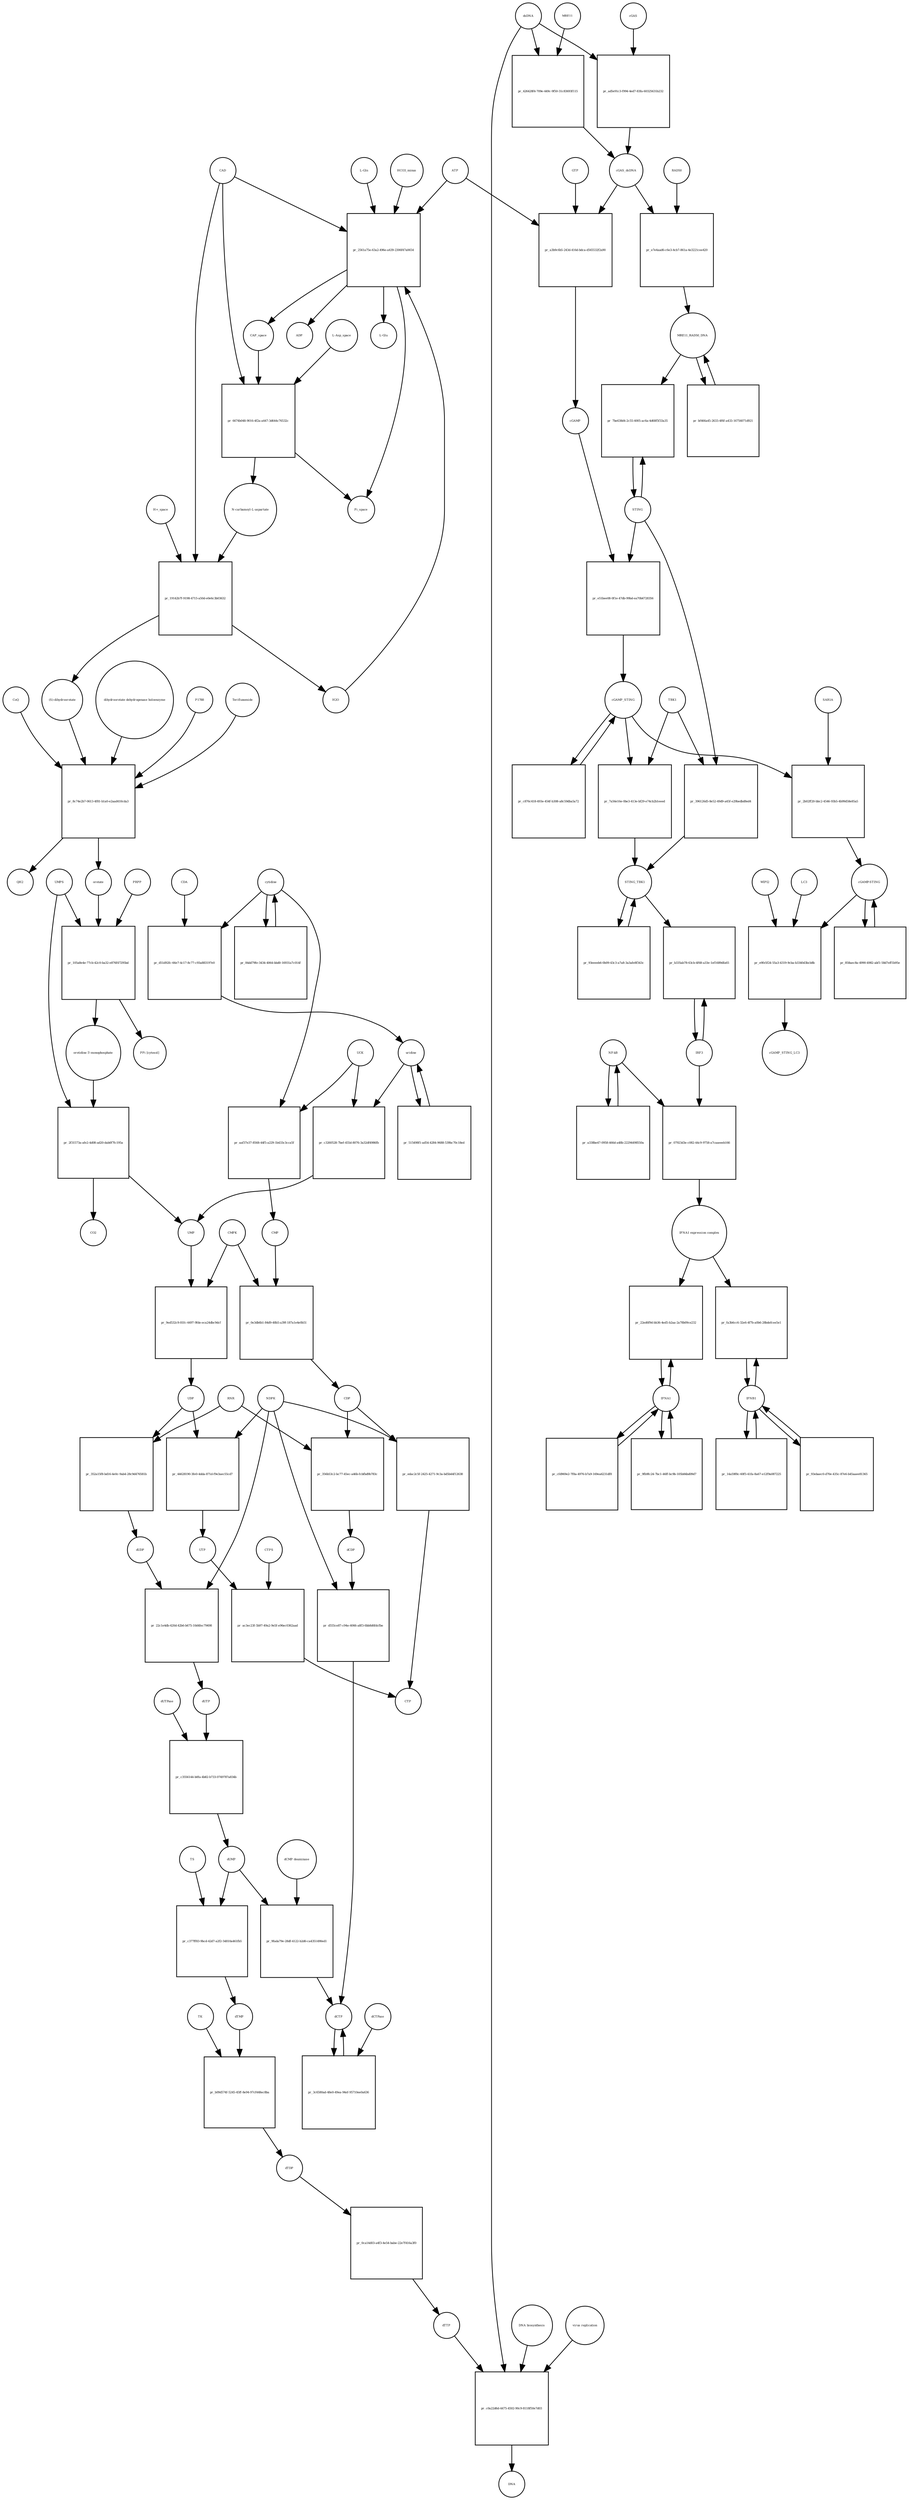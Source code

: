 strict digraph  {
"L-Gln" [annotation="", bipartite=0, cls="simple chemical", fontsize=4, label="L-Gln", shape=circle];
"pr_2561a75e-63a2-496e-a439-2306f47a0654" [annotation="", bipartite=1, cls=process, fontsize=4, label="pr_2561a75e-63a2-496e-a439-2306f47a0654", shape=square];
CAP_space [annotation="", bipartite=0, cls="simple chemical", fontsize=4, label=CAP_space, shape=circle];
CAD [annotation="", bipartite=0, cls=macromolecule, fontsize=4, label=CAD, shape=circle];
HCO3_minus [annotation="", bipartite=0, cls="simple chemical", fontsize=4, label=HCO3_minus, shape=circle];
H2O [annotation="", bipartite=0, cls="simple chemical", fontsize=4, label=H2O, shape=circle];
ATP [annotation="", bipartite=0, cls="simple chemical", fontsize=4, label=ATP, shape=circle];
"L-Glu" [annotation="", bipartite=0, cls="simple chemical", fontsize=4, label="L-Glu", shape=circle];
ADP [annotation="", bipartite=0, cls="simple chemical", fontsize=4, label=ADP, shape=circle];
Pi_space [annotation="", bipartite=0, cls="simple chemical", fontsize=4, label=Pi_space, shape=circle];
cytidine [annotation="", bipartite=0, cls="simple chemical", fontsize=4, label=cytidine, shape=circle];
"pr_d51d92fc-66e7-4c17-8c77-c93a883197e0" [annotation="", bipartite=1, cls=process, fontsize=4, label="pr_d51d92fc-66e7-4c17-8c77-c93a883197e0", shape=square];
uridine [annotation="", bipartite=0, cls="simple chemical", fontsize=4, label=uridine, shape=circle];
CDA [annotation="", bipartite=0, cls=macromolecule, fontsize=4, label=CDA, shape=circle];
"pr_c3260528-7bef-455d-8076-3a32df4986fb" [annotation="", bipartite=1, cls=process, fontsize=4, label="pr_c3260528-7bef-455d-8076-3a32df4986fb", shape=square];
UMP [annotation="", bipartite=0, cls="simple chemical", fontsize=4, label=UMP, shape=circle];
UCK [annotation="", bipartite=0, cls=macromolecule, fontsize=4, label=UCK, shape=circle];
"pr_aaf37e37-8568-44f5-a229-1b433c3cca5f" [annotation="", bipartite=1, cls=process, fontsize=4, label="pr_aaf37e37-8568-44f5-a229-1b433c3cca5f", shape=square];
CMP [annotation="", bipartite=0, cls="simple chemical", fontsize=4, label=CMP, shape=circle];
"pr_515498f1-ad54-4284-9688-539bc70c18ed" [annotation="", bipartite=1, cls=process, fontsize=4, label="pr_515498f1-ad54-4284-9688-539bc70c18ed", shape=square];
"pr_84dd79fe-3434-4064-bbd0-16931a7c014f" [annotation="", bipartite=1, cls=process, fontsize=4, label="pr_84dd79fe-3434-4064-bbd0-16931a7c014f", shape=square];
"pr_9ed532c9-81fc-4497-9fde-eca24dbc9dcf" [annotation="", bipartite=1, cls=process, fontsize=4, label="pr_9ed532c9-81fc-4497-9fde-eca24dbc9dcf", shape=square];
UDP [annotation="", bipartite=0, cls="simple chemical", fontsize=4, label=UDP, shape=circle];
CMPK [annotation="", bipartite=0, cls=macromolecule, fontsize=4, label=CMPK, shape=circle];
"pr_0e3db6b1-84d9-48b5-a39f-187a1e4e0b51" [annotation="", bipartite=1, cls=process, fontsize=4, label="pr_0e3db6b1-84d9-48b5-a39f-187a1e4e0b51", shape=square];
CDP [annotation="", bipartite=0, cls="simple chemical", fontsize=4, label=CDP, shape=circle];
"pr_44628190-3fe0-4dda-871d-f9e3aec55cd7" [annotation="", bipartite=1, cls=process, fontsize=4, label="pr_44628190-3fe0-4dda-871d-f9e3aec55cd7", shape=square];
UTP [annotation="", bipartite=0, cls="simple chemical", fontsize=4, label=UTP, shape=circle];
NDPK [annotation="", bipartite=0, cls=macromolecule, fontsize=4, label=NDPK, shape=circle];
"pr_edac2c5f-2425-4271-9c3a-bd5b44f12638" [annotation="", bipartite=1, cls=process, fontsize=4, label="pr_edac2c5f-2425-4271-9c3a-bd5b44f12638", shape=square];
CTP [annotation="", bipartite=0, cls="simple chemical", fontsize=4, label=CTP, shape=circle];
"pr_ac3ec23f-5b97-49a2-9e5f-e96ec0362aad" [annotation="", bipartite=1, cls=process, fontsize=4, label="pr_ac3ec23f-5b97-49a2-9e5f-e96ec0362aad", shape=square];
CTPS [annotation="", bipartite=0, cls=macromolecule, fontsize=4, label=CTPS, shape=circle];
"pr_352a15f8-bd16-4e0c-9ab4-28c9d476581b" [annotation="", bipartite=1, cls=process, fontsize=4, label="pr_352a15f8-bd16-4e0c-9ab4-28c9d476581b", shape=square];
dUDP [annotation="", bipartite=0, cls="simple chemical", fontsize=4, label=dUDP, shape=circle];
RNR [annotation="", bipartite=0, cls=macromolecule, fontsize=4, label=RNR, shape=circle];
"pr_22c1e4db-420d-42b6-b675-10d4fec79498" [annotation="", bipartite=1, cls=process, fontsize=4, label="pr_22c1e4db-420d-42b6-b675-10d4fec79498", shape=square];
dUTP [annotation="", bipartite=0, cls="simple chemical", fontsize=4, label=dUTP, shape=circle];
dCDP [annotation="", bipartite=0, cls="simple chemical", fontsize=4, label=dCDP, shape=circle];
"pr_d555ce87-c94e-4066-a8f3-6bb8d6fdcfbe" [annotation="", bipartite=1, cls=process, fontsize=4, label="pr_d555ce87-c94e-4066-a8f3-6bb8d6fdcfbe", shape=square];
dCTP [annotation="", bipartite=0, cls="simple chemical", fontsize=4, label=dCTP, shape=circle];
"pr_356b53c2-bc77-45ec-a46b-fcbfbd9b783c" [annotation="", bipartite=1, cls=process, fontsize=4, label="pr_356b53c2-bc77-45ec-a46b-fcbfbd9b783c", shape=square];
"pr_c3556144-b0fa-4b82-b733-0749787a834b" [annotation="", bipartite=1, cls=process, fontsize=4, label="pr_c3556144-b0fa-4b82-b733-0749787a834b", shape=square];
dUMP [annotation="", bipartite=0, cls="simple chemical", fontsize=4, label=dUMP, shape=circle];
dUTPase [annotation="", bipartite=0, cls=macromolecule, fontsize=4, label=dUTPase, shape=circle];
"pr_3c6580ad-48e0-49ea-94ef-95710ee0a636" [annotation="", bipartite=1, cls=process, fontsize=4, label="pr_3c6580ad-48e0-49ea-94ef-95710ee0a636", shape=square];
dCTPase [annotation="", bipartite=0, cls=macromolecule, fontsize=4, label=dCTPase, shape=circle];
"pr_9fada79e-28df-4122-b2d6-ca4351490ed1" [annotation="", bipartite=1, cls=process, fontsize=4, label="pr_9fada79e-28df-4122-b2d6-ca4351490ed1", shape=square];
"dCMP deaminase" [annotation="", bipartite=0, cls=macromolecule, fontsize=4, label="dCMP deaminase", shape=circle];
"pr_c377ff83-9bcd-42d7-a2f2-54810a461fb5" [annotation="", bipartite=1, cls=process, fontsize=4, label="pr_c377ff83-9bcd-42d7-a2f2-54810a461fb5", shape=square];
dTMP [annotation="", bipartite=0, cls="simple chemical", fontsize=4, label=dTMP, shape=circle];
TS [annotation="", bipartite=0, cls=macromolecule, fontsize=4, label=TS, shape=circle];
"pr_b09d574f-5245-45ff-8e94-97cf448ec8ba" [annotation="", bipartite=1, cls=process, fontsize=4, label="pr_b09d574f-5245-45ff-8e94-97cf448ec8ba", shape=square];
dTDP [annotation="", bipartite=0, cls="simple chemical", fontsize=4, label=dTDP, shape=circle];
TK [annotation="", bipartite=0, cls=macromolecule, fontsize=4, label=TK, shape=circle];
"pr_0ca14d03-a4f3-4e54-babe-22e7f416a3f0" [annotation="", bipartite=1, cls=process, fontsize=4, label="pr_0ca14d03-a4f3-4e54-babe-22e7f416a3f0", shape=square];
dTTP [annotation="", bipartite=0, cls="simple chemical", fontsize=4, label=dTTP, shape=circle];
dsDNA [annotation="", bipartite=0, cls="simple chemical", fontsize=4, label=dsDNA, shape=circle];
"pr_ad5e91c3-f994-4ed7-83fa-60325631b232" [annotation="", bipartite=1, cls=process, fontsize=4, label="pr_ad5e91c3-f994-4ed7-83fa-60325631b232", shape=square];
cGAS [annotation="", bipartite=0, cls=macromolecule, fontsize=4, label=cGAS, shape=circle];
cGAS_dsDNA [annotation="", bipartite=0, cls=complex, fontsize=4, label=cGAS_dsDNA, shape=circle];
"pr_a3b9c6b5-243d-416d-bdca-d565532f2a90" [annotation="", bipartite=1, cls=process, fontsize=4, label="pr_a3b9c6b5-243d-416d-bdca-d565532f2a90", shape=square];
GTP [annotation="", bipartite=0, cls="simple chemical", fontsize=4, label=GTP, shape=circle];
cGAMP [annotation="", bipartite=0, cls="simple chemical", fontsize=4, label=cGAMP, shape=circle];
"pr_e51bee08-0f1e-47db-99bd-ea70b6728356" [annotation="", bipartite=1, cls=process, fontsize=4, label="pr_e51bee08-0f1e-47db-99bd-ea70b6728356", shape=square];
STING [annotation="", bipartite=0, cls="macromolecule multimer", fontsize=4, label=STING, shape=circle];
cGAMP_STING [annotation="", bipartite=0, cls=complex, fontsize=4, label=cGAMP_STING, shape=circle];
TBK1 [annotation="", bipartite=0, cls=macromolecule, fontsize=4, label=TBK1, shape=circle];
"pr_7a56e16e-0be3-413e-bf29-e74cb2b1eeed" [annotation="", bipartite=1, cls=process, fontsize=4, label="pr_7a56e16e-0be3-413e-bf29-e74cb2b1eeed", shape=square];
STING_TBK1 [annotation="", bipartite=0, cls=complex, fontsize=4, label=STING_TBK1, shape=circle];
"pr_c876c418-493e-454f-b308-a8c59dba5a72" [annotation="", bipartite=1, cls=process, fontsize=4, label="pr_c876c418-493e-454f-b308-a8c59dba5a72", shape=square];
"pr_93eeeeb6-0b09-43c3-a7a8-3a3afe8f343c" [annotation="", bipartite=1, cls=process, fontsize=4, label="pr_93eeeeb6-0b09-43c3-a7a8-3a3afe8f343c", shape=square];
"NF-kB" [annotation="", bipartite=0, cls=complex, fontsize=4, label="NF-kB", shape=circle];
"pr_a338be47-0958-466d-a48b-22294498550a" [annotation="", bipartite=1, cls=process, fontsize=4, label="pr_a338be47-0958-466d-a48b-22294498550a", shape=square];
IFNA1 [annotation="", bipartite=0, cls="nucleic acid feature", fontsize=4, label=IFNA1, shape=circle];
"pr_9fb9fc24-7bc1-46ff-bc9b-105b84bd09d7" [annotation="", bipartite=1, cls=process, fontsize=4, label="pr_9fb9fc24-7bc1-46ff-bc9b-105b84bd09d7", shape=square];
IFNB1 [annotation="", bipartite=0, cls="nucleic acid feature", fontsize=4, label=IFNB1, shape=circle];
"pr_93ebaec0-d70e-435c-87e6-b45aaee81365" [annotation="", bipartite=1, cls=process, fontsize=4, label="pr_93ebaec0-d70e-435c-87e6-b45aaee81365", shape=square];
"pr_cfd969e2-7f8a-4976-b7a9-169ea6231df8" [annotation="", bipartite=1, cls=process, fontsize=4, label="pr_cfd969e2-7f8a-4976-b7a9-169ea6231df8", shape=square];
"pr_14a59f8c-60f5-41fa-8a67-e12f9a087225" [annotation="", bipartite=1, cls=process, fontsize=4, label="pr_14a59f8c-60f5-41fa-8a67-e12f9a087225", shape=square];
"pr_fa3b6cc6-32e6-4f7b-a0b6-28bdefcee5e1" [annotation="", bipartite=1, cls=process, fontsize=4, label="pr_fa3b6cc6-32e6-4f7b-a0b6-28bdefcee5e1", shape=square];
"IFNA1 expression complex" [annotation="", bipartite=0, cls=complex, fontsize=4, label="IFNA1 expression complex", shape=circle];
"cGAMP-STING" [annotation="", bipartite=0, cls=complex, fontsize=4, label="cGAMP-STING", shape=circle];
"pr_858aec8a-4990-4982-abf1-58d7eff1b95e" [annotation="", bipartite=1, cls=process, fontsize=4, label="pr_858aec8a-4990-4982-abf1-58d7eff1b95e", shape=square];
"pr_426428f4-709e-449c-9f50-31c83693f115" [annotation="", bipartite=1, cls=process, fontsize=4, label="pr_426428f4-709e-449c-9f50-31c83693f115", shape=square];
MRE11 [annotation="", bipartite=0, cls="macromolecule multimer", fontsize=4, label=MRE11, shape=circle];
RAD50 [annotation="", bipartite=0, cls="macromolecule multimer", fontsize=4, label=RAD50, shape=circle];
"pr_e7e4aad6-c6e3-4cb7-861a-4e3221cee420" [annotation="", bipartite=1, cls=process, fontsize=4, label="pr_e7e4aad6-c6e3-4cb7-861a-4e3221cee420", shape=square];
MRE11_RAD50_DNA [annotation="", bipartite=0, cls=complex, fontsize=4, label=MRE11_RAD50_DNA, shape=circle];
IRF3 [annotation="", bipartite=0, cls="macromolecule multimer", fontsize=4, label=IRF3, shape=circle];
"pr_b335ab78-63cb-4f68-a33e-1ef1689dfa65" [annotation="", bipartite=1, cls=process, fontsize=4, label="pr_b335ab78-63cb-4f68-a33e-1ef1689dfa65", shape=square];
"pr_2b02ff20-bbc2-4546-93b5-4b99d58e85a5" [annotation="", bipartite=1, cls=process, fontsize=4, label="pr_2b02ff20-bbc2-4546-93b5-4b99d58e85a5", shape=square];
SAR1A [annotation="", bipartite=0, cls=macromolecule, fontsize=4, label=SAR1A, shape=circle];
"pr_e9fe5f24-55a3-4319-9cba-b3340d3bcb8b" [annotation="", bipartite=1, cls=process, fontsize=4, label="pr_e9fe5f24-55a3-4319-9cba-b3340d3bcb8b", shape=square];
LC3 [annotation="", bipartite=0, cls=macromolecule, fontsize=4, label=LC3, shape=circle];
cGAMP_STING_LC3 [annotation="", bipartite=0, cls=complex, fontsize=4, label=cGAMP_STING_LC3, shape=circle];
WIPI2 [annotation="", bipartite=0, cls=macromolecule, fontsize=4, label=WIPI2, shape=circle];
"pr_7be638d4-2c55-4005-ac6a-4d68f5f33a35" [annotation="", bipartite=1, cls=process, fontsize=4, label="pr_7be638d4-2c55-4005-ac6a-4d68f5f33a35", shape=square];
"pr_396126d5-8e52-49d9-a45f-e29bedbd8ed4" [annotation="", bipartite=1, cls=process, fontsize=4, label="pr_396126d5-8e52-49d9-a45f-e29bedbd8ed4", shape=square];
"pr_bf466a45-2633-4f6f-a433-16756071d921" [annotation="", bipartite=1, cls=process, fontsize=4, label="pr_bf466a45-2633-4f6f-a433-16756071d921", shape=square];
"pr_6674b048-9016-4f2a-a447-3d644c76532c" [annotation="", bipartite=1, cls=process, fontsize=4, label="pr_6674b048-9016-4f2a-a447-3d644c76532c", shape=square];
"N-carbamoyl-L-aspartate" [annotation="", bipartite=0, cls="simple chemical", fontsize=4, label="N-carbamoyl-L-aspartate", shape=circle];
"L-Asp_space" [annotation="", bipartite=0, cls="simple chemical", fontsize=4, label="L-Asp_space", shape=circle];
"pr_19142b7f-9198-4715-a50d-e0e6c3b03632" [annotation="", bipartite=1, cls=process, fontsize=4, label="pr_19142b7f-9198-4715-a50d-e0e6c3b03632", shape=square];
"(S)-dihydroorotate" [annotation="", bipartite=0, cls="simple chemical", fontsize=4, label="(S)-dihydroorotate", shape=circle];
"H+_space" [annotation="", bipartite=0, cls="simple chemical", fontsize=4, label="H+_space", shape=circle];
"pr_8c74e2b7-0613-4f81-b1a0-e2aad410cda3" [annotation="", bipartite=1, cls=process, fontsize=4, label="pr_8c74e2b7-0613-4f81-b1a0-e2aad410cda3", shape=square];
orotate [annotation="", bipartite=0, cls="simple chemical", fontsize=4, label=orotate, shape=circle];
"dihydroorotate dehydrogenase holoenzyme" [annotation="", bipartite=0, cls="simple chemical", fontsize=4, label="dihydroorotate dehydrogenase holoenzyme", shape=circle];
P1788 [annotation="", bipartite=0, cls="simple chemical", fontsize=4, label=P1788, shape=circle];
Teriflunomide [annotation="", bipartite=0, cls="simple chemical", fontsize=4, label=Teriflunomide, shape=circle];
CoQ [annotation="", bipartite=0, cls="simple chemical", fontsize=4, label=CoQ, shape=circle];
QH2 [annotation="", bipartite=0, cls="simple chemical", fontsize=4, label=QH2, shape=circle];
"pr_105a8e4e-77cb-42c0-ba32-e876f47295bd" [annotation="", bipartite=1, cls=process, fontsize=4, label="pr_105a8e4e-77cb-42c0-ba32-e876f47295bd", shape=square];
"orotidine 5'-monophosphate" [annotation="", bipartite=0, cls="simple chemical", fontsize=4, label="orotidine 5'-monophosphate", shape=circle];
UMPS [annotation="", bipartite=0, cls="macromolecule multimer", fontsize=4, label=UMPS, shape=circle];
PRPP [annotation="", bipartite=0, cls="simple chemical", fontsize=4, label=PRPP, shape=circle];
"PPi [cytosol]" [annotation="", bipartite=0, cls="simple chemical", fontsize=4, label="PPi [cytosol]", shape=circle];
"pr_2f31573a-afe2-4d08-ad20-dab0f7fc195a" [annotation="", bipartite=1, cls=process, fontsize=4, label="pr_2f31573a-afe2-4d08-ad20-dab0f7fc195a", shape=square];
CO2 [annotation="", bipartite=0, cls="simple chemical", fontsize=4, label=CO2, shape=circle];
"pr_c0a22d6d-4475-4502-90c9-8118f50e7d03" [annotation="", bipartite=1, cls=process, fontsize=4, label="pr_c0a22d6d-4475-4502-90c9-8118f50e7d03", shape=square];
DNA [annotation="", bipartite=0, cls="nucleic acid feature", fontsize=4, label=DNA, shape=circle];
"DNA biosynthesis" [annotation="urn_miriam_obo.go_GO%3A0071897", bipartite=0, cls=phenotype, fontsize=4, label="DNA biosynthesis", shape=circle];
"virus replication" [annotation="", bipartite=0, cls=phenotype, fontsize=4, label="virus replication", shape=circle];
"pr_22ed6f9d-bb36-4ed5-b2aa-2a78b09ce232" [annotation="", bipartite=1, cls=process, fontsize=4, label="pr_22ed6f9d-bb36-4ed5-b2aa-2a78b09ce232", shape=square];
"pr_07923d3e-c082-44c9-9758-a7caaeeeb166" [annotation="", bipartite=1, cls=process, fontsize=4, label="pr_07923d3e-c082-44c9-9758-a7caaeeeb166", shape=square];
"L-Gln" -> "pr_2561a75e-63a2-496e-a439-2306f47a0654"  [annotation="", interaction_type=consumption];
"pr_2561a75e-63a2-496e-a439-2306f47a0654" -> CAP_space  [annotation="", interaction_type=production];
"pr_2561a75e-63a2-496e-a439-2306f47a0654" -> "L-Glu"  [annotation="", interaction_type=production];
"pr_2561a75e-63a2-496e-a439-2306f47a0654" -> ADP  [annotation="", interaction_type=production];
"pr_2561a75e-63a2-496e-a439-2306f47a0654" -> Pi_space  [annotation="", interaction_type=production];
CAP_space -> "pr_6674b048-9016-4f2a-a447-3d644c76532c"  [annotation="", interaction_type=consumption];
CAD -> "pr_2561a75e-63a2-496e-a439-2306f47a0654"  [annotation=urn_miriam_reactome_REACT_1698, interaction_type=catalysis];
CAD -> "pr_6674b048-9016-4f2a-a447-3d644c76532c"  [annotation=urn_miriam_reactome_REACT_1698, interaction_type=catalysis];
CAD -> "pr_19142b7f-9198-4715-a50d-e0e6c3b03632"  [annotation=urn_miriam_reactome_REACT_1698, interaction_type=catalysis];
HCO3_minus -> "pr_2561a75e-63a2-496e-a439-2306f47a0654"  [annotation="", interaction_type=consumption];
H2O -> "pr_2561a75e-63a2-496e-a439-2306f47a0654"  [annotation="", interaction_type=consumption];
ATP -> "pr_2561a75e-63a2-496e-a439-2306f47a0654"  [annotation="", interaction_type=consumption];
ATP -> "pr_a3b9c6b5-243d-416d-bdca-d565532f2a90"  [annotation="", interaction_type=consumption];
cytidine -> "pr_d51d92fc-66e7-4c17-8c77-c93a883197e0"  [annotation="", interaction_type=consumption];
cytidine -> "pr_aaf37e37-8568-44f5-a229-1b433c3cca5f"  [annotation="", interaction_type=consumption];
cytidine -> "pr_84dd79fe-3434-4064-bbd0-16931a7c014f"  [annotation="", interaction_type=consumption];
"pr_d51d92fc-66e7-4c17-8c77-c93a883197e0" -> uridine  [annotation="", interaction_type=production];
uridine -> "pr_c3260528-7bef-455d-8076-3a32df4986fb"  [annotation="", interaction_type=consumption];
uridine -> "pr_515498f1-ad54-4284-9688-539bc70c18ed"  [annotation="", interaction_type=consumption];
CDA -> "pr_d51d92fc-66e7-4c17-8c77-c93a883197e0"  [annotation="", interaction_type=catalysis];
"pr_c3260528-7bef-455d-8076-3a32df4986fb" -> UMP  [annotation="", interaction_type=production];
UMP -> "pr_9ed532c9-81fc-4497-9fde-eca24dbc9dcf"  [annotation="", interaction_type=consumption];
UCK -> "pr_c3260528-7bef-455d-8076-3a32df4986fb"  [annotation="", interaction_type=catalysis];
UCK -> "pr_aaf37e37-8568-44f5-a229-1b433c3cca5f"  [annotation="", interaction_type=catalysis];
"pr_aaf37e37-8568-44f5-a229-1b433c3cca5f" -> CMP  [annotation="", interaction_type=production];
CMP -> "pr_0e3db6b1-84d9-48b5-a39f-187a1e4e0b51"  [annotation="", interaction_type=consumption];
"pr_515498f1-ad54-4284-9688-539bc70c18ed" -> uridine  [annotation="", interaction_type=production];
"pr_84dd79fe-3434-4064-bbd0-16931a7c014f" -> cytidine  [annotation="", interaction_type=production];
"pr_9ed532c9-81fc-4497-9fde-eca24dbc9dcf" -> UDP  [annotation="", interaction_type=production];
UDP -> "pr_44628190-3fe0-4dda-871d-f9e3aec55cd7"  [annotation="", interaction_type=consumption];
UDP -> "pr_352a15f8-bd16-4e0c-9ab4-28c9d476581b"  [annotation="", interaction_type=consumption];
CMPK -> "pr_9ed532c9-81fc-4497-9fde-eca24dbc9dcf"  [annotation="", interaction_type=catalysis];
CMPK -> "pr_0e3db6b1-84d9-48b5-a39f-187a1e4e0b51"  [annotation="", interaction_type=catalysis];
"pr_0e3db6b1-84d9-48b5-a39f-187a1e4e0b51" -> CDP  [annotation="", interaction_type=production];
CDP -> "pr_edac2c5f-2425-4271-9c3a-bd5b44f12638"  [annotation="", interaction_type=consumption];
CDP -> "pr_356b53c2-bc77-45ec-a46b-fcbfbd9b783c"  [annotation="", interaction_type=consumption];
"pr_44628190-3fe0-4dda-871d-f9e3aec55cd7" -> UTP  [annotation="", interaction_type=production];
UTP -> "pr_ac3ec23f-5b97-49a2-9e5f-e96ec0362aad"  [annotation="", interaction_type=consumption];
NDPK -> "pr_44628190-3fe0-4dda-871d-f9e3aec55cd7"  [annotation="", interaction_type=catalysis];
NDPK -> "pr_edac2c5f-2425-4271-9c3a-bd5b44f12638"  [annotation="", interaction_type=catalysis];
NDPK -> "pr_22c1e4db-420d-42b6-b675-10d4fec79498"  [annotation="", interaction_type=catalysis];
NDPK -> "pr_d555ce87-c94e-4066-a8f3-6bb8d6fdcfbe"  [annotation="", interaction_type=catalysis];
"pr_edac2c5f-2425-4271-9c3a-bd5b44f12638" -> CTP  [annotation="", interaction_type=production];
"pr_ac3ec23f-5b97-49a2-9e5f-e96ec0362aad" -> CTP  [annotation="", interaction_type=production];
CTPS -> "pr_ac3ec23f-5b97-49a2-9e5f-e96ec0362aad"  [annotation="", interaction_type=catalysis];
"pr_352a15f8-bd16-4e0c-9ab4-28c9d476581b" -> dUDP  [annotation="", interaction_type=production];
dUDP -> "pr_22c1e4db-420d-42b6-b675-10d4fec79498"  [annotation="", interaction_type=consumption];
RNR -> "pr_352a15f8-bd16-4e0c-9ab4-28c9d476581b"  [annotation="", interaction_type=catalysis];
RNR -> "pr_356b53c2-bc77-45ec-a46b-fcbfbd9b783c"  [annotation="", interaction_type=catalysis];
"pr_22c1e4db-420d-42b6-b675-10d4fec79498" -> dUTP  [annotation="", interaction_type=production];
dUTP -> "pr_c3556144-b0fa-4b82-b733-0749787a834b"  [annotation="", interaction_type=consumption];
dCDP -> "pr_d555ce87-c94e-4066-a8f3-6bb8d6fdcfbe"  [annotation="", interaction_type=consumption];
"pr_d555ce87-c94e-4066-a8f3-6bb8d6fdcfbe" -> dCTP  [annotation="", interaction_type=production];
dCTP -> "pr_3c6580ad-48e0-49ea-94ef-95710ee0a636"  [annotation="", interaction_type=consumption];
"pr_356b53c2-bc77-45ec-a46b-fcbfbd9b783c" -> dCDP  [annotation="", interaction_type=production];
"pr_c3556144-b0fa-4b82-b733-0749787a834b" -> dUMP  [annotation="", interaction_type=production];
dUMP -> "pr_9fada79e-28df-4122-b2d6-ca4351490ed1"  [annotation="", interaction_type=consumption];
dUMP -> "pr_c377ff83-9bcd-42d7-a2f2-54810a461fb5"  [annotation="", interaction_type=consumption];
dUTPase -> "pr_c3556144-b0fa-4b82-b733-0749787a834b"  [annotation="", interaction_type=catalysis];
"pr_3c6580ad-48e0-49ea-94ef-95710ee0a636" -> dCTP  [annotation="", interaction_type=production];
dCTPase -> "pr_3c6580ad-48e0-49ea-94ef-95710ee0a636"  [annotation="", interaction_type=catalysis];
"pr_9fada79e-28df-4122-b2d6-ca4351490ed1" -> dCTP  [annotation="", interaction_type=production];
"dCMP deaminase" -> "pr_9fada79e-28df-4122-b2d6-ca4351490ed1"  [annotation="", interaction_type=catalysis];
"pr_c377ff83-9bcd-42d7-a2f2-54810a461fb5" -> dTMP  [annotation="", interaction_type=production];
dTMP -> "pr_b09d574f-5245-45ff-8e94-97cf448ec8ba"  [annotation="", interaction_type=consumption];
TS -> "pr_c377ff83-9bcd-42d7-a2f2-54810a461fb5"  [annotation="", interaction_type=catalysis];
"pr_b09d574f-5245-45ff-8e94-97cf448ec8ba" -> dTDP  [annotation="", interaction_type=production];
dTDP -> "pr_0ca14d03-a4f3-4e54-babe-22e7f416a3f0"  [annotation="", interaction_type=consumption];
TK -> "pr_b09d574f-5245-45ff-8e94-97cf448ec8ba"  [annotation="", interaction_type=catalysis];
"pr_0ca14d03-a4f3-4e54-babe-22e7f416a3f0" -> dTTP  [annotation="", interaction_type=production];
dTTP -> "pr_c0a22d6d-4475-4502-90c9-8118f50e7d03"  [annotation="", interaction_type=consumption];
dsDNA -> "pr_ad5e91c3-f994-4ed7-83fa-60325631b232"  [annotation="", interaction_type=consumption];
dsDNA -> "pr_426428f4-709e-449c-9f50-31c83693f115"  [annotation="", interaction_type=consumption];
dsDNA -> "pr_c0a22d6d-4475-4502-90c9-8118f50e7d03"  [annotation="", interaction_type=consumption];
"pr_ad5e91c3-f994-4ed7-83fa-60325631b232" -> cGAS_dsDNA  [annotation="", interaction_type=production];
cGAS -> "pr_ad5e91c3-f994-4ed7-83fa-60325631b232"  [annotation="", interaction_type=consumption];
cGAS_dsDNA -> "pr_a3b9c6b5-243d-416d-bdca-d565532f2a90"  [annotation="", interaction_type=catalysis];
cGAS_dsDNA -> "pr_e7e4aad6-c6e3-4cb7-861a-4e3221cee420"  [annotation="", interaction_type=consumption];
"pr_a3b9c6b5-243d-416d-bdca-d565532f2a90" -> cGAMP  [annotation="", interaction_type=production];
GTP -> "pr_a3b9c6b5-243d-416d-bdca-d565532f2a90"  [annotation="", interaction_type=consumption];
cGAMP -> "pr_e51bee08-0f1e-47db-99bd-ea70b6728356"  [annotation="", interaction_type=consumption];
"pr_e51bee08-0f1e-47db-99bd-ea70b6728356" -> cGAMP_STING  [annotation="", interaction_type=production];
STING -> "pr_e51bee08-0f1e-47db-99bd-ea70b6728356"  [annotation="", interaction_type=consumption];
STING -> "pr_7be638d4-2c55-4005-ac6a-4d68f5f33a35"  [annotation="", interaction_type=consumption];
STING -> "pr_396126d5-8e52-49d9-a45f-e29bedbd8ed4"  [annotation="", interaction_type=consumption];
cGAMP_STING -> "pr_7a56e16e-0be3-413e-bf29-e74cb2b1eeed"  [annotation="", interaction_type=consumption];
cGAMP_STING -> "pr_c876c418-493e-454f-b308-a8c59dba5a72"  [annotation="", interaction_type=consumption];
cGAMP_STING -> "pr_2b02ff20-bbc2-4546-93b5-4b99d58e85a5"  [annotation="", interaction_type=consumption];
TBK1 -> "pr_7a56e16e-0be3-413e-bf29-e74cb2b1eeed"  [annotation="", interaction_type=consumption];
TBK1 -> "pr_396126d5-8e52-49d9-a45f-e29bedbd8ed4"  [annotation="", interaction_type=consumption];
"pr_7a56e16e-0be3-413e-bf29-e74cb2b1eeed" -> STING_TBK1  [annotation="", interaction_type=production];
STING_TBK1 -> "pr_93eeeeb6-0b09-43c3-a7a8-3a3afe8f343c"  [annotation="", interaction_type=consumption];
STING_TBK1 -> "pr_b335ab78-63cb-4f68-a33e-1ef1689dfa65"  [annotation="", interaction_type=catalysis];
"pr_c876c418-493e-454f-b308-a8c59dba5a72" -> cGAMP_STING  [annotation="", interaction_type=production];
"pr_93eeeeb6-0b09-43c3-a7a8-3a3afe8f343c" -> STING_TBK1  [annotation="", interaction_type=production];
"NF-kB" -> "pr_a338be47-0958-466d-a48b-22294498550a"  [annotation="", interaction_type=consumption];
"NF-kB" -> "pr_07923d3e-c082-44c9-9758-a7caaeeeb166"  [annotation="", interaction_type=consumption];
"pr_a338be47-0958-466d-a48b-22294498550a" -> "NF-kB"  [annotation="", interaction_type=production];
IFNA1 -> "pr_9fb9fc24-7bc1-46ff-bc9b-105b84bd09d7"  [annotation="", interaction_type=consumption];
IFNA1 -> "pr_cfd969e2-7f8a-4976-b7a9-169ea6231df8"  [annotation="", interaction_type=consumption];
IFNA1 -> "pr_22ed6f9d-bb36-4ed5-b2aa-2a78b09ce232"  [annotation="", interaction_type=consumption];
"pr_9fb9fc24-7bc1-46ff-bc9b-105b84bd09d7" -> IFNA1  [annotation="", interaction_type=production];
IFNB1 -> "pr_93ebaec0-d70e-435c-87e6-b45aaee81365"  [annotation="", interaction_type=consumption];
IFNB1 -> "pr_14a59f8c-60f5-41fa-8a67-e12f9a087225"  [annotation="", interaction_type=consumption];
IFNB1 -> "pr_fa3b6cc6-32e6-4f7b-a0b6-28bdefcee5e1"  [annotation="", interaction_type=consumption];
"pr_93ebaec0-d70e-435c-87e6-b45aaee81365" -> IFNB1  [annotation="", interaction_type=production];
"pr_cfd969e2-7f8a-4976-b7a9-169ea6231df8" -> IFNA1  [annotation="", interaction_type=production];
"pr_14a59f8c-60f5-41fa-8a67-e12f9a087225" -> IFNB1  [annotation="", interaction_type=production];
"pr_fa3b6cc6-32e6-4f7b-a0b6-28bdefcee5e1" -> IFNB1  [annotation="", interaction_type=production];
"IFNA1 expression complex" -> "pr_fa3b6cc6-32e6-4f7b-a0b6-28bdefcee5e1"  [annotation="", interaction_type=stimulation];
"IFNA1 expression complex" -> "pr_22ed6f9d-bb36-4ed5-b2aa-2a78b09ce232"  [annotation="", interaction_type=stimulation];
"cGAMP-STING" -> "pr_858aec8a-4990-4982-abf1-58d7eff1b95e"  [annotation="", interaction_type=consumption];
"cGAMP-STING" -> "pr_e9fe5f24-55a3-4319-9cba-b3340d3bcb8b"  [annotation="", interaction_type=consumption];
"pr_858aec8a-4990-4982-abf1-58d7eff1b95e" -> "cGAMP-STING"  [annotation="", interaction_type=production];
"pr_426428f4-709e-449c-9f50-31c83693f115" -> cGAS_dsDNA  [annotation="", interaction_type=production];
MRE11 -> "pr_426428f4-709e-449c-9f50-31c83693f115"  [annotation="", interaction_type=consumption];
RAD50 -> "pr_e7e4aad6-c6e3-4cb7-861a-4e3221cee420"  [annotation="", interaction_type=consumption];
"pr_e7e4aad6-c6e3-4cb7-861a-4e3221cee420" -> MRE11_RAD50_DNA  [annotation="", interaction_type=production];
MRE11_RAD50_DNA -> "pr_7be638d4-2c55-4005-ac6a-4d68f5f33a35"  [annotation="", interaction_type=catalysis];
MRE11_RAD50_DNA -> "pr_bf466a45-2633-4f6f-a433-16756071d921"  [annotation="", interaction_type=consumption];
IRF3 -> "pr_b335ab78-63cb-4f68-a33e-1ef1689dfa65"  [annotation="", interaction_type=consumption];
IRF3 -> "pr_07923d3e-c082-44c9-9758-a7caaeeeb166"  [annotation="", interaction_type=consumption];
"pr_b335ab78-63cb-4f68-a33e-1ef1689dfa65" -> IRF3  [annotation="", interaction_type=production];
"pr_2b02ff20-bbc2-4546-93b5-4b99d58e85a5" -> "cGAMP-STING"  [annotation="", interaction_type=production];
SAR1A -> "pr_2b02ff20-bbc2-4546-93b5-4b99d58e85a5"  [annotation="", interaction_type=catalysis];
"pr_e9fe5f24-55a3-4319-9cba-b3340d3bcb8b" -> cGAMP_STING_LC3  [annotation="", interaction_type=production];
LC3 -> "pr_e9fe5f24-55a3-4319-9cba-b3340d3bcb8b"  [annotation="", interaction_type=consumption];
WIPI2 -> "pr_e9fe5f24-55a3-4319-9cba-b3340d3bcb8b"  [annotation="", interaction_type=catalysis];
"pr_7be638d4-2c55-4005-ac6a-4d68f5f33a35" -> STING  [annotation="", interaction_type=production];
"pr_396126d5-8e52-49d9-a45f-e29bedbd8ed4" -> STING_TBK1  [annotation="", interaction_type=production];
"pr_bf466a45-2633-4f6f-a433-16756071d921" -> MRE11_RAD50_DNA  [annotation="", interaction_type=production];
"pr_6674b048-9016-4f2a-a447-3d644c76532c" -> "N-carbamoyl-L-aspartate"  [annotation="", interaction_type=production];
"pr_6674b048-9016-4f2a-a447-3d644c76532c" -> Pi_space  [annotation="", interaction_type=production];
"N-carbamoyl-L-aspartate" -> "pr_19142b7f-9198-4715-a50d-e0e6c3b03632"  [annotation="", interaction_type=consumption];
"L-Asp_space" -> "pr_6674b048-9016-4f2a-a447-3d644c76532c"  [annotation="", interaction_type=consumption];
"pr_19142b7f-9198-4715-a50d-e0e6c3b03632" -> "(S)-dihydroorotate"  [annotation="", interaction_type=production];
"pr_19142b7f-9198-4715-a50d-e0e6c3b03632" -> H2O  [annotation="", interaction_type=production];
"(S)-dihydroorotate" -> "pr_8c74e2b7-0613-4f81-b1a0-e2aad410cda3"  [annotation="", interaction_type=consumption];
"H+_space" -> "pr_19142b7f-9198-4715-a50d-e0e6c3b03632"  [annotation="", interaction_type=consumption];
"pr_8c74e2b7-0613-4f81-b1a0-e2aad410cda3" -> orotate  [annotation="", interaction_type=production];
"pr_8c74e2b7-0613-4f81-b1a0-e2aad410cda3" -> QH2  [annotation="", interaction_type=production];
orotate -> "pr_105a8e4e-77cb-42c0-ba32-e876f47295bd"  [annotation="", interaction_type=consumption];
"dihydroorotate dehydrogenase holoenzyme" -> "pr_8c74e2b7-0613-4f81-b1a0-e2aad410cda3"  [annotation=urn_miriam_reactome_REACT_1698, interaction_type=catalysis];
P1788 -> "pr_8c74e2b7-0613-4f81-b1a0-e2aad410cda3"  [annotation=urn_miriam_reactome_REACT_1698, interaction_type=inhibition];
Teriflunomide -> "pr_8c74e2b7-0613-4f81-b1a0-e2aad410cda3"  [annotation=urn_miriam_reactome_REACT_1698, interaction_type=inhibition];
CoQ -> "pr_8c74e2b7-0613-4f81-b1a0-e2aad410cda3"  [annotation="", interaction_type=consumption];
"pr_105a8e4e-77cb-42c0-ba32-e876f47295bd" -> "orotidine 5'-monophosphate"  [annotation="", interaction_type=production];
"pr_105a8e4e-77cb-42c0-ba32-e876f47295bd" -> "PPi [cytosol]"  [annotation="", interaction_type=production];
"orotidine 5'-monophosphate" -> "pr_2f31573a-afe2-4d08-ad20-dab0f7fc195a"  [annotation="", interaction_type=consumption];
UMPS -> "pr_105a8e4e-77cb-42c0-ba32-e876f47295bd"  [annotation=urn_miriam_reactome_REACT_1698, interaction_type=catalysis];
UMPS -> "pr_2f31573a-afe2-4d08-ad20-dab0f7fc195a"  [annotation=urn_miriam_reactome_REACT_1698, interaction_type=catalysis];
PRPP -> "pr_105a8e4e-77cb-42c0-ba32-e876f47295bd"  [annotation="", interaction_type=consumption];
"pr_2f31573a-afe2-4d08-ad20-dab0f7fc195a" -> UMP  [annotation="", interaction_type=production];
"pr_2f31573a-afe2-4d08-ad20-dab0f7fc195a" -> CO2  [annotation="", interaction_type=production];
"pr_c0a22d6d-4475-4502-90c9-8118f50e7d03" -> DNA  [annotation="", interaction_type=production];
"DNA biosynthesis" -> "pr_c0a22d6d-4475-4502-90c9-8118f50e7d03"  [annotation="", interaction_type=catalysis];
"virus replication" -> "pr_c0a22d6d-4475-4502-90c9-8118f50e7d03"  [annotation="", interaction_type=inhibition];
"pr_22ed6f9d-bb36-4ed5-b2aa-2a78b09ce232" -> IFNA1  [annotation="", interaction_type=production];
"pr_07923d3e-c082-44c9-9758-a7caaeeeb166" -> "IFNA1 expression complex"  [annotation="", interaction_type=production];
}
